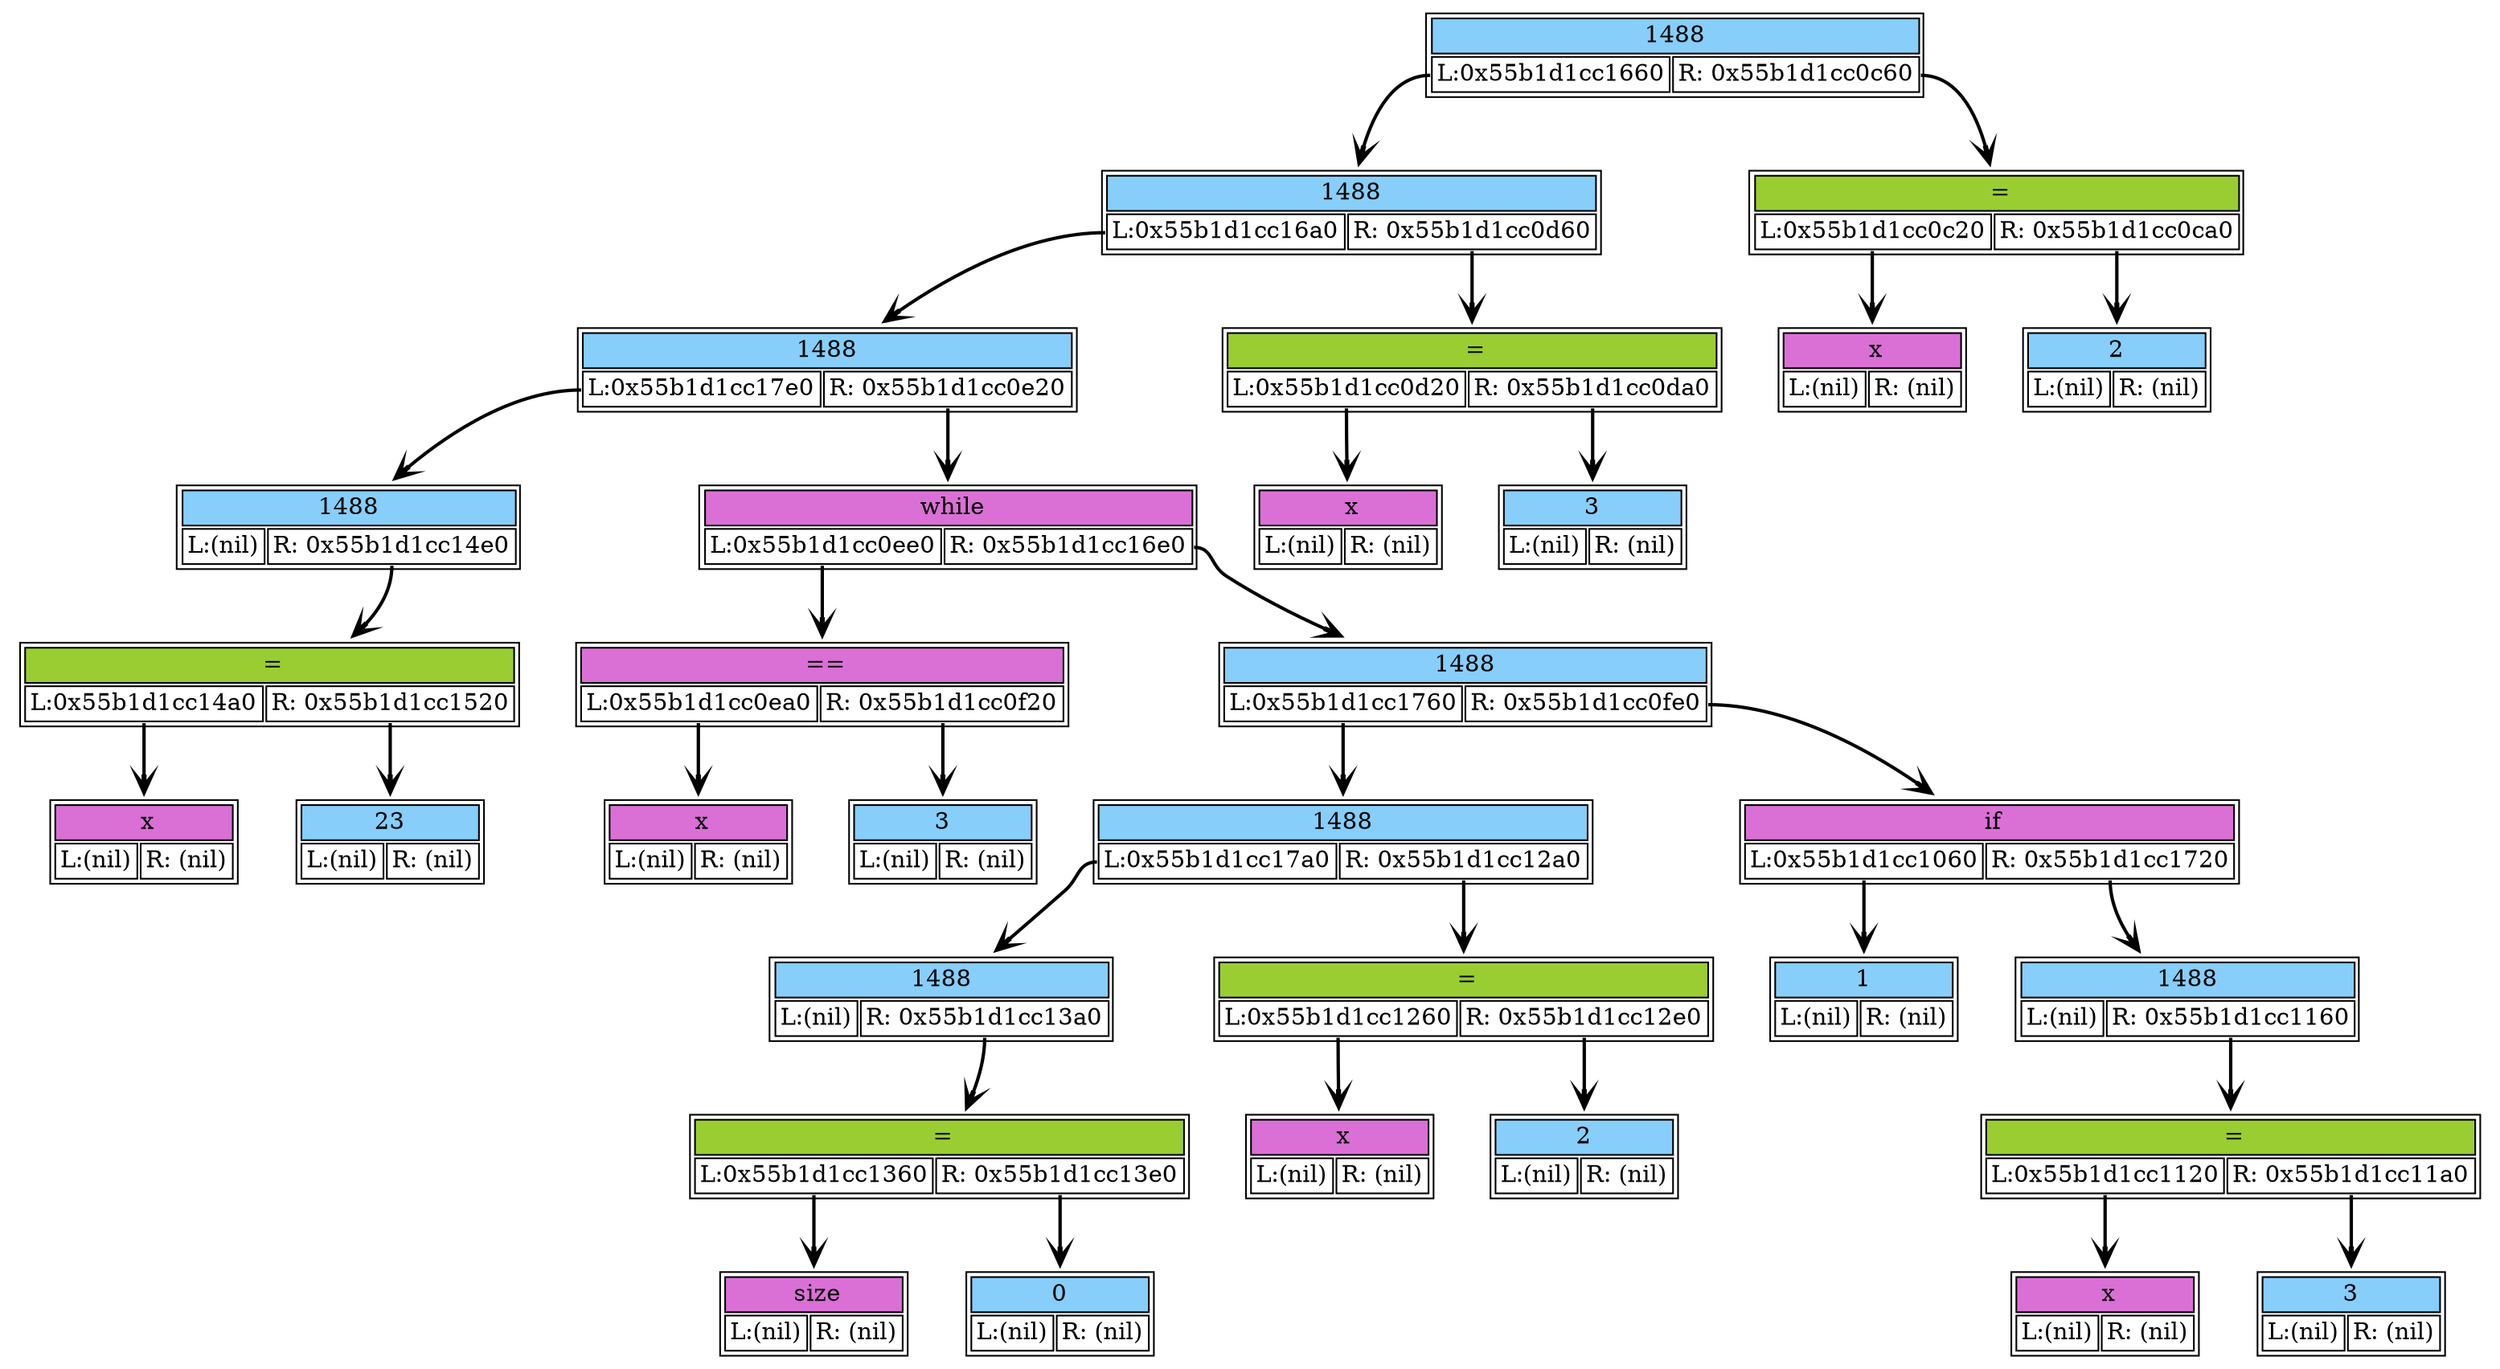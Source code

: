 digraph dump_graph {
	rankdir=TV; 
node0x55b1d1cc17e0 [shape=plaintext
					label=<<table border='1' cellborder='1'>
			<tr><td colspan="2" bgcolor="lightskyblue" >1488</td></tr>
					<tr><td port= "lchild">L:(nil)</td><td port="rchild">R: 0x55b1d1cc14e0</td></tr>
				</table>>];
		node0x55b1d1cc17e0:rchild -> node0x55b1d1cc14e0[style=bold, arrowhead=vee];
node0x55b1d1cc14a0 [shape=plaintext
					label=<<table border='1' cellborder='1'>
			<tr><td colspan="2" bgcolor="orchid" > x</td></tr>
					<tr><td port= "lchild">L:(nil)</td><td port="rchild">R: (nil)</td></tr>
				</table>>];
node0x55b1d1cc14e0 [shape=plaintext
					label=<<table border='1' cellborder='1'>
			<tr><td colspan="2" bgcolor="olivedrab3" > =</td></tr>
					<tr><td port= "lchild">L:0x55b1d1cc14a0</td><td port="rchild">R: 0x55b1d1cc1520</td></tr>
				</table>>];
		node0x55b1d1cc14e0:lchild -> node0x55b1d1cc14a0[style=bold, arrowhead=vee];
		node0x55b1d1cc14e0:rchild -> node0x55b1d1cc1520[style=bold, arrowhead=vee];
node0x55b1d1cc1520 [shape=plaintext
					label=<<table border='1' cellborder='1'>
			<tr><td colspan="2" bgcolor="lightskyblue" >23</td></tr>
					<tr><td port= "lchild">L:(nil)</td><td port="rchild">R: (nil)</td></tr>
				</table>>];
node0x55b1d1cc16a0 [shape=plaintext
					label=<<table border='1' cellborder='1'>
			<tr><td colspan="2" bgcolor="lightskyblue" >1488</td></tr>
					<tr><td port= "lchild">L:0x55b1d1cc17e0</td><td port="rchild">R: 0x55b1d1cc0e20</td></tr>
				</table>>];
		node0x55b1d1cc16a0:lchild -> node0x55b1d1cc17e0[style=bold, arrowhead=vee];
		node0x55b1d1cc16a0:rchild -> node0x55b1d1cc0e20[style=bold, arrowhead=vee];
node0x55b1d1cc0ea0 [shape=plaintext
					label=<<table border='1' cellborder='1'>
			<tr><td colspan="2" bgcolor="orchid" > x</td></tr>
					<tr><td port= "lchild">L:(nil)</td><td port="rchild">R: (nil)</td></tr>
				</table>>];
node0x55b1d1cc0ee0 [shape=plaintext
					label=<<table border='1' cellborder='1'>
			<tr><td colspan="2" bgcolor="orchid" > ==</td></tr>
					<tr><td port= "lchild">L:0x55b1d1cc0ea0</td><td port="rchild">R: 0x55b1d1cc0f20</td></tr>
				</table>>];
		node0x55b1d1cc0ee0:lchild -> node0x55b1d1cc0ea0[style=bold, arrowhead=vee];
		node0x55b1d1cc0ee0:rchild -> node0x55b1d1cc0f20[style=bold, arrowhead=vee];
node0x55b1d1cc0f20 [shape=plaintext
					label=<<table border='1' cellborder='1'>
			<tr><td colspan="2" bgcolor="lightskyblue" >3</td></tr>
					<tr><td port= "lchild">L:(nil)</td><td port="rchild">R: (nil)</td></tr>
				</table>>];
node0x55b1d1cc0e20 [shape=plaintext
					label=<<table border='1' cellborder='1'>
			<tr><td colspan="2" bgcolor="orchid" > while</td></tr>
					<tr><td port= "lchild">L:0x55b1d1cc0ee0</td><td port="rchild">R: 0x55b1d1cc16e0</td></tr>
				</table>>];
		node0x55b1d1cc0e20:lchild -> node0x55b1d1cc0ee0[style=bold, arrowhead=vee];
		node0x55b1d1cc0e20:rchild -> node0x55b1d1cc16e0[style=bold, arrowhead=vee];
node0x55b1d1cc17a0 [shape=plaintext
					label=<<table border='1' cellborder='1'>
			<tr><td colspan="2" bgcolor="lightskyblue" >1488</td></tr>
					<tr><td port= "lchild">L:(nil)</td><td port="rchild">R: 0x55b1d1cc13a0</td></tr>
				</table>>];
		node0x55b1d1cc17a0:rchild -> node0x55b1d1cc13a0[style=bold, arrowhead=vee];
node0x55b1d1cc1360 [shape=plaintext
					label=<<table border='1' cellborder='1'>
			<tr><td colspan="2" bgcolor="orchid" > size</td></tr>
					<tr><td port= "lchild">L:(nil)</td><td port="rchild">R: (nil)</td></tr>
				</table>>];
node0x55b1d1cc13a0 [shape=plaintext
					label=<<table border='1' cellborder='1'>
			<tr><td colspan="2" bgcolor="olivedrab3" > =</td></tr>
					<tr><td port= "lchild">L:0x55b1d1cc1360</td><td port="rchild">R: 0x55b1d1cc13e0</td></tr>
				</table>>];
		node0x55b1d1cc13a0:lchild -> node0x55b1d1cc1360[style=bold, arrowhead=vee];
		node0x55b1d1cc13a0:rchild -> node0x55b1d1cc13e0[style=bold, arrowhead=vee];
node0x55b1d1cc13e0 [shape=plaintext
					label=<<table border='1' cellborder='1'>
			<tr><td colspan="2" bgcolor="lightskyblue" >0</td></tr>
					<tr><td port= "lchild">L:(nil)</td><td port="rchild">R: (nil)</td></tr>
				</table>>];
node0x55b1d1cc1760 [shape=plaintext
					label=<<table border='1' cellborder='1'>
			<tr><td colspan="2" bgcolor="lightskyblue" >1488</td></tr>
					<tr><td port= "lchild">L:0x55b1d1cc17a0</td><td port="rchild">R: 0x55b1d1cc12a0</td></tr>
				</table>>];
		node0x55b1d1cc1760:lchild -> node0x55b1d1cc17a0[style=bold, arrowhead=vee];
		node0x55b1d1cc1760:rchild -> node0x55b1d1cc12a0[style=bold, arrowhead=vee];
node0x55b1d1cc1260 [shape=plaintext
					label=<<table border='1' cellborder='1'>
			<tr><td colspan="2" bgcolor="orchid" > x</td></tr>
					<tr><td port= "lchild">L:(nil)</td><td port="rchild">R: (nil)</td></tr>
				</table>>];
node0x55b1d1cc12a0 [shape=plaintext
					label=<<table border='1' cellborder='1'>
			<tr><td colspan="2" bgcolor="olivedrab3" > =</td></tr>
					<tr><td port= "lchild">L:0x55b1d1cc1260</td><td port="rchild">R: 0x55b1d1cc12e0</td></tr>
				</table>>];
		node0x55b1d1cc12a0:lchild -> node0x55b1d1cc1260[style=bold, arrowhead=vee];
		node0x55b1d1cc12a0:rchild -> node0x55b1d1cc12e0[style=bold, arrowhead=vee];
node0x55b1d1cc12e0 [shape=plaintext
					label=<<table border='1' cellborder='1'>
			<tr><td colspan="2" bgcolor="lightskyblue" >2</td></tr>
					<tr><td port= "lchild">L:(nil)</td><td port="rchild">R: (nil)</td></tr>
				</table>>];
node0x55b1d1cc16e0 [shape=plaintext
					label=<<table border='1' cellborder='1'>
			<tr><td colspan="2" bgcolor="lightskyblue" >1488</td></tr>
					<tr><td port= "lchild">L:0x55b1d1cc1760</td><td port="rchild">R: 0x55b1d1cc0fe0</td></tr>
				</table>>];
		node0x55b1d1cc16e0:lchild -> node0x55b1d1cc1760[style=bold, arrowhead=vee];
		node0x55b1d1cc16e0:rchild -> node0x55b1d1cc0fe0[style=bold, arrowhead=vee];
node0x55b1d1cc1060 [shape=plaintext
					label=<<table border='1' cellborder='1'>
			<tr><td colspan="2" bgcolor="lightskyblue" >1</td></tr>
					<tr><td port= "lchild">L:(nil)</td><td port="rchild">R: (nil)</td></tr>
				</table>>];
node0x55b1d1cc0fe0 [shape=plaintext
					label=<<table border='1' cellborder='1'>
			<tr><td colspan="2" bgcolor="orchid" > if</td></tr>
					<tr><td port= "lchild">L:0x55b1d1cc1060</td><td port="rchild">R: 0x55b1d1cc1720</td></tr>
				</table>>];
		node0x55b1d1cc0fe0:lchild -> node0x55b1d1cc1060[style=bold, arrowhead=vee];
		node0x55b1d1cc0fe0:rchild -> node0x55b1d1cc1720[style=bold, arrowhead=vee];
node0x55b1d1cc1720 [shape=plaintext
					label=<<table border='1' cellborder='1'>
			<tr><td colspan="2" bgcolor="lightskyblue" >1488</td></tr>
					<tr><td port= "lchild">L:(nil)</td><td port="rchild">R: 0x55b1d1cc1160</td></tr>
				</table>>];
		node0x55b1d1cc1720:rchild -> node0x55b1d1cc1160[style=bold, arrowhead=vee];
node0x55b1d1cc1120 [shape=plaintext
					label=<<table border='1' cellborder='1'>
			<tr><td colspan="2" bgcolor="orchid" > x</td></tr>
					<tr><td port= "lchild">L:(nil)</td><td port="rchild">R: (nil)</td></tr>
				</table>>];
node0x55b1d1cc1160 [shape=plaintext
					label=<<table border='1' cellborder='1'>
			<tr><td colspan="2" bgcolor="olivedrab3" > =</td></tr>
					<tr><td port= "lchild">L:0x55b1d1cc1120</td><td port="rchild">R: 0x55b1d1cc11a0</td></tr>
				</table>>];
		node0x55b1d1cc1160:lchild -> node0x55b1d1cc1120[style=bold, arrowhead=vee];
		node0x55b1d1cc1160:rchild -> node0x55b1d1cc11a0[style=bold, arrowhead=vee];
node0x55b1d1cc11a0 [shape=plaintext
					label=<<table border='1' cellborder='1'>
			<tr><td colspan="2" bgcolor="lightskyblue" >3</td></tr>
					<tr><td port= "lchild">L:(nil)</td><td port="rchild">R: (nil)</td></tr>
				</table>>];
node0x55b1d1cc1660 [shape=plaintext
					label=<<table border='1' cellborder='1'>
			<tr><td colspan="2" bgcolor="lightskyblue" >1488</td></tr>
					<tr><td port= "lchild">L:0x55b1d1cc16a0</td><td port="rchild">R: 0x55b1d1cc0d60</td></tr>
				</table>>];
		node0x55b1d1cc1660:lchild -> node0x55b1d1cc16a0[style=bold, arrowhead=vee];
		node0x55b1d1cc1660:rchild -> node0x55b1d1cc0d60[style=bold, arrowhead=vee];
node0x55b1d1cc0d20 [shape=plaintext
					label=<<table border='1' cellborder='1'>
			<tr><td colspan="2" bgcolor="orchid" > x</td></tr>
					<tr><td port= "lchild">L:(nil)</td><td port="rchild">R: (nil)</td></tr>
				</table>>];
node0x55b1d1cc0d60 [shape=plaintext
					label=<<table border='1' cellborder='1'>
			<tr><td colspan="2" bgcolor="olivedrab3" > =</td></tr>
					<tr><td port= "lchild">L:0x55b1d1cc0d20</td><td port="rchild">R: 0x55b1d1cc0da0</td></tr>
				</table>>];
		node0x55b1d1cc0d60:lchild -> node0x55b1d1cc0d20[style=bold, arrowhead=vee];
		node0x55b1d1cc0d60:rchild -> node0x55b1d1cc0da0[style=bold, arrowhead=vee];
node0x55b1d1cc0da0 [shape=plaintext
					label=<<table border='1' cellborder='1'>
			<tr><td colspan="2" bgcolor="lightskyblue" >3</td></tr>
					<tr><td port= "lchild">L:(nil)</td><td port="rchild">R: (nil)</td></tr>
				</table>>];
node0x55b1d1cc1620 [shape=plaintext
					label=<<table border='1' cellborder='1'>
			<tr><td colspan="2" bgcolor="lightskyblue" >1488</td></tr>
					<tr><td port= "lchild">L:0x55b1d1cc1660</td><td port="rchild">R: 0x55b1d1cc0c60</td></tr>
				</table>>];
		node0x55b1d1cc1620:lchild -> node0x55b1d1cc1660[style=bold, arrowhead=vee];
		node0x55b1d1cc1620:rchild -> node0x55b1d1cc0c60[style=bold, arrowhead=vee];
node0x55b1d1cc0c20 [shape=plaintext
					label=<<table border='1' cellborder='1'>
			<tr><td colspan="2" bgcolor="orchid" > x</td></tr>
					<tr><td port= "lchild">L:(nil)</td><td port="rchild">R: (nil)</td></tr>
				</table>>];
node0x55b1d1cc0c60 [shape=plaintext
					label=<<table border='1' cellborder='1'>
			<tr><td colspan="2" bgcolor="olivedrab3" > =</td></tr>
					<tr><td port= "lchild">L:0x55b1d1cc0c20</td><td port="rchild">R: 0x55b1d1cc0ca0</td></tr>
				</table>>];
		node0x55b1d1cc0c60:lchild -> node0x55b1d1cc0c20[style=bold, arrowhead=vee];
		node0x55b1d1cc0c60:rchild -> node0x55b1d1cc0ca0[style=bold, arrowhead=vee];
node0x55b1d1cc0ca0 [shape=plaintext
					label=<<table border='1' cellborder='1'>
			<tr><td colspan="2" bgcolor="lightskyblue" >2</td></tr>
					<tr><td port= "lchild">L:(nil)</td><td port="rchild">R: (nil)</td></tr>
				</table>>];
}

